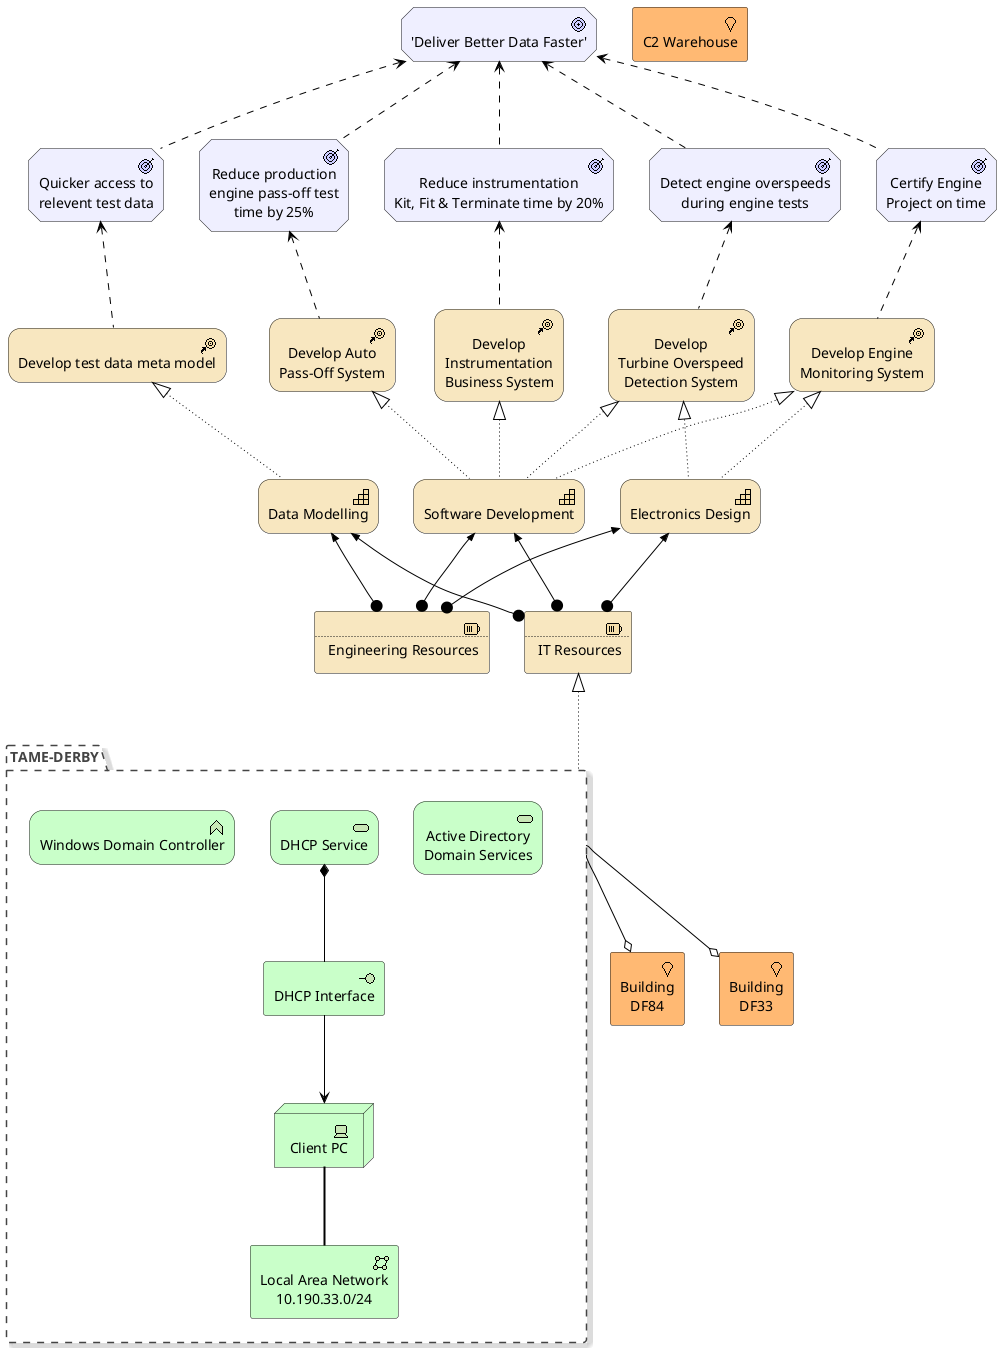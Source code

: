 @startuml tame-derby
!include <archimate/Archimate>

' Motivation
Motivation_Goal(betterDataFaster, "'Deliver Better Data Faster'")
Motivation_Outcome(reduceInstroBuildTimeBy20PC, "Reduce instrumentation\nKit, Fit & Terminate time by 20%")
Motivation_Outcome(passOffProdEnginesFaster, "Reduce production\nengine pass-off test\ntime by 25%")
Motivation_Outcome(accessTestDataEasily, "Quicker access to\nrelevent test data")
Motivation_Outcome(certifyEngineOnTime, "Certify Engine\nProject on time")
Motivation_Outcome(detectTurbineOverspeed, "Detect engine overspeeds\nduring engine tests")

Rel_Influence_Up(accessTestDataEasily, betterDataFaster)
Rel_Influence_Up(reduceInstroBuildTimeBy20PC, betterDataFaster)
Rel_Influence_Up(passOffProdEnginesFaster, betterDataFaster)
Rel_Influence_Up(certifyEngineOnTime, betterDataFaster)
Rel_Influence_Up(detectTurbineOverspeed, betterDataFaster)

' Course of action
Strategy_CourseOfAction(developTubineOverspeedDetectionSystem, "Develop\nTurbine Overspeed\nDetection System")
Strategy_CourseOfAction(developInstroExecutionBusinessSystem, "Develop\nInstrumentation\nBusiness System")
' Strategy_CourseOfAction(developSmartRakes, "Develop Smart\nTemperature Rakes")
Strategy_CourseOfAction(developAutoProdPassOffSystem, "Develop Auto\nPass-Off System")
Strategy_CourseOfAction(developTestDataMetaModel, "Develop test data meta model")
Strategy_CourseOfAction(developEngineMonitoringSystem, "Develop Engine\nMonitoring System")

Rel_Influence_Up(developTubineOverspeedDetectionSystem, detectTurbineOverspeed)
Rel_Influence_Up(developInstroExecutionBusinessSystem, reduceInstroBuildTimeBy20PC)
' Rel_Influence_Up(developSmartRakes, reduceInstroBuildTimeBy20PC)
Rel_Influence_Up(developAutoProdPassOffSystem, passOffProdEnginesFaster)
Rel_Influence_Up(developTestDataMetaModel, accessTestDataEasily)
Rel_Influence_Up(developEngineMonitoringSystem, certifyEngineOnTime)

' Capabilities
Strategy_Capability(softwareDevelopment, "Software Development")
Strategy_Capability(electronicsDesign, "Electronics Design")
Strategy_Capability(dataModelling, "Data Modelling")

Rel_Realization_Up(softwareDevelopment, developTubineOverspeedDetectionSystem)
Rel_Realization_Up(electronicsDesign, developTubineOverspeedDetectionSystem)
Rel_Realization_Up(softwareDevelopment, developInstroExecutionBusinessSystem)
' Rel_Realization_Up(electronicsDesign, developSmartRakes)
Rel_Realization_Up(softwareDevelopment, developAutoProdPassOffSystem)
Rel_Realization_Up(dataModelling, developTestDataMetaModel)
Rel_Realization_Up(softwareDevelopment, developEngineMonitoringSystem)
Rel_Realization_Up(electronicsDesign, developEngineMonitoringSystem)

' Resources
Strategy_Resource(SR_IT, "IT Resources")
Strategy_Resource(SR_Engineering, "Engineering Resources")

' Location
' Other_Location(OL_Derby, "Derby Campus")
Other_Location(OL_DF84, "Building\nDF84")
Other_Location(OL_DF33, "Building\nDF33")
Other_Location(OL_C2Warehouse, "C2 Warehouse")

Rel_Assignment_Up(SR_IT, softwareDevelopment)
Rel_Assignment_Up(SR_IT, electronicsDesign)
Rel_Assignment_Up(SR_IT, dataModelling)
Rel_Assignment_Up(SR_Engineering, softwareDevelopment)
Rel_Assignment_Up(SR_Engineering, electronicsDesign)
Rel_Assignment_Up(SR_Engineering, dataModelling)
' Rel_Aggregation(SR_IT, OL_Derby)
' Rel_Aggregation(SR_Engineering, OL_Derby)

' Grouping
Grouping(G_TAME_DERBY, "TAME-DERBY") {
    Technology_CommunicationNetwork(TCN_TAME_DERBY, "Local Area Network\n10.190.33.0/24")
    Technology_Service(TS_AD_DS, "Active Directory\nDomain Services")
    Technology_Interface(TI_DHCP, "DHCP Interface")
    Technology_Service(TS_DHCP, "DHCP Service")
    Technology_Function(TF_DC, "Windows Domain Controller")
    Technology_Device(TD_TAME_PC, "Client PC")

}

Rel_Realization_Up(G_TAME_DERBY, SR_IT)
Rel_Aggregation_Up(OL_DF84, G_TAME_DERBY)
Rel_Aggregation_Up(OL_DF33, G_TAME_DERBY)
Rel_Composition(TS_DHCP, TI_DHCP)
Rel_Serving(TI_DHCP, TD_TAME_PC)
Rel_Association(TD_TAME_PC, TCN_TAME_DERBY)

@enduml